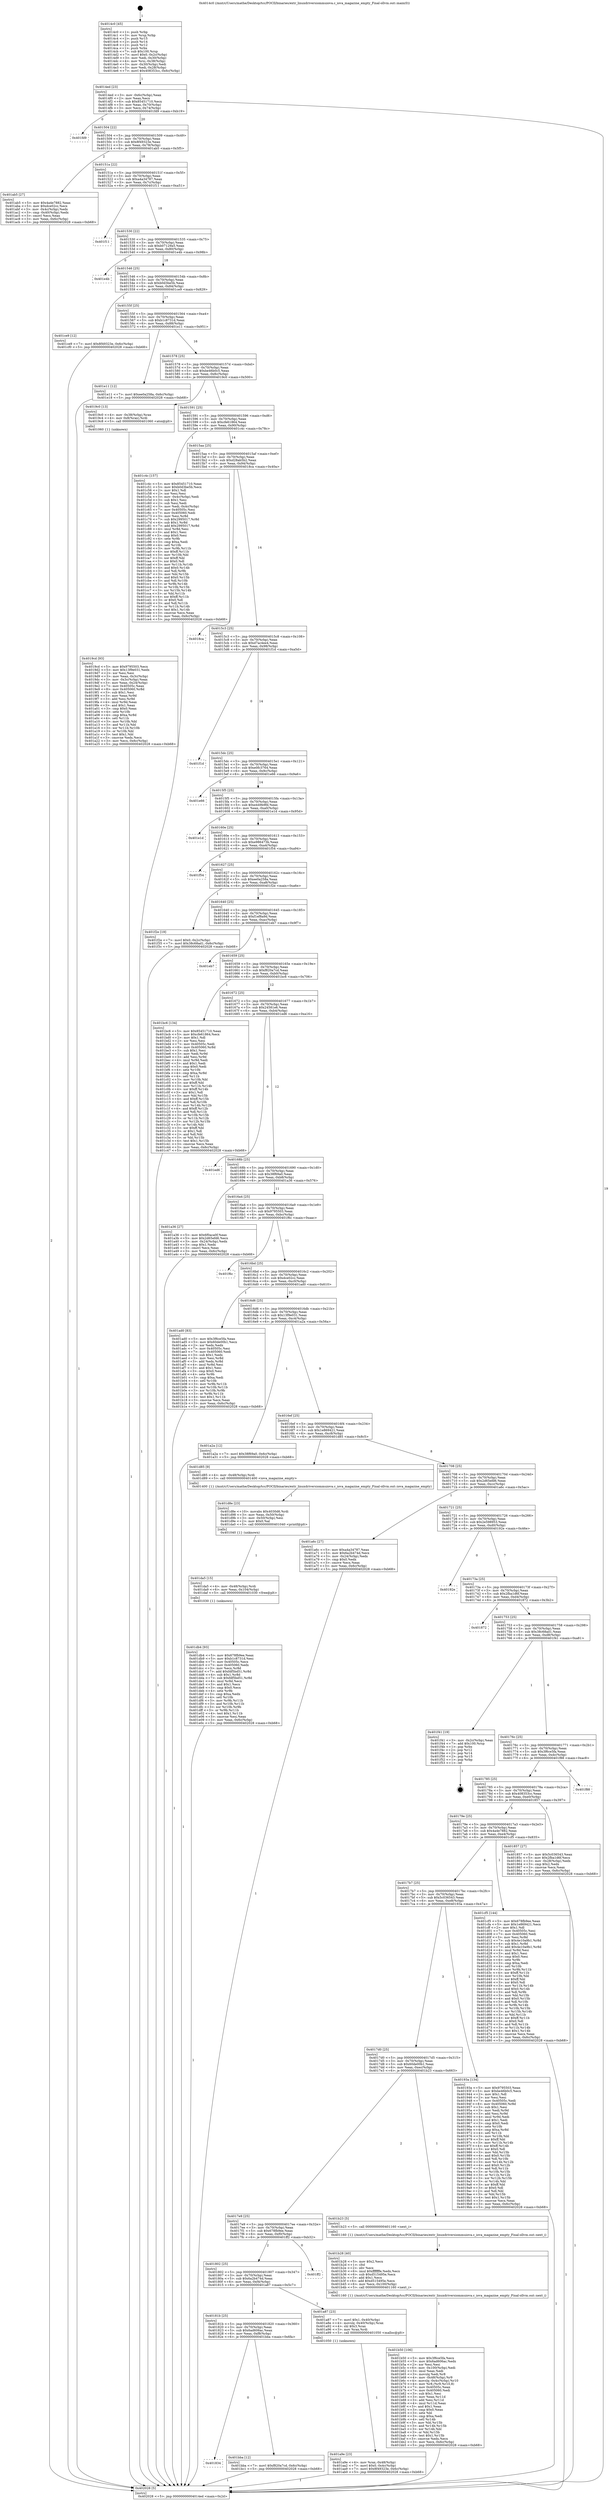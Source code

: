 digraph "0x4014c0" {
  label = "0x4014c0 (/mnt/c/Users/mathe/Desktop/tcc/POCII/binaries/extr_linuxdriversiommuiova.c_iova_magazine_empty_Final-ollvm.out::main(0))"
  labelloc = "t"
  node[shape=record]

  Entry [label="",width=0.3,height=0.3,shape=circle,fillcolor=black,style=filled]
  "0x4014ed" [label="{
     0x4014ed [23]\l
     | [instrs]\l
     &nbsp;&nbsp;0x4014ed \<+3\>: mov -0x6c(%rbp),%eax\l
     &nbsp;&nbsp;0x4014f0 \<+2\>: mov %eax,%ecx\l
     &nbsp;&nbsp;0x4014f2 \<+6\>: sub $0x85451710,%ecx\l
     &nbsp;&nbsp;0x4014f8 \<+3\>: mov %eax,-0x70(%rbp)\l
     &nbsp;&nbsp;0x4014fb \<+3\>: mov %ecx,-0x74(%rbp)\l
     &nbsp;&nbsp;0x4014fe \<+6\>: je 0000000000401fd9 \<main+0xb19\>\l
  }"]
  "0x401fd9" [label="{
     0x401fd9\l
  }", style=dashed]
  "0x401504" [label="{
     0x401504 [22]\l
     | [instrs]\l
     &nbsp;&nbsp;0x401504 \<+5\>: jmp 0000000000401509 \<main+0x49\>\l
     &nbsp;&nbsp;0x401509 \<+3\>: mov -0x70(%rbp),%eax\l
     &nbsp;&nbsp;0x40150c \<+5\>: sub $0x8f49323e,%eax\l
     &nbsp;&nbsp;0x401511 \<+3\>: mov %eax,-0x78(%rbp)\l
     &nbsp;&nbsp;0x401514 \<+6\>: je 0000000000401ab5 \<main+0x5f5\>\l
  }"]
  Exit [label="",width=0.3,height=0.3,shape=circle,fillcolor=black,style=filled,peripheries=2]
  "0x401ab5" [label="{
     0x401ab5 [27]\l
     | [instrs]\l
     &nbsp;&nbsp;0x401ab5 \<+5\>: mov $0x4a4e7882,%eax\l
     &nbsp;&nbsp;0x401aba \<+5\>: mov $0xdce02cc,%ecx\l
     &nbsp;&nbsp;0x401abf \<+3\>: mov -0x4c(%rbp),%edx\l
     &nbsp;&nbsp;0x401ac2 \<+3\>: cmp -0x40(%rbp),%edx\l
     &nbsp;&nbsp;0x401ac5 \<+3\>: cmovl %ecx,%eax\l
     &nbsp;&nbsp;0x401ac8 \<+3\>: mov %eax,-0x6c(%rbp)\l
     &nbsp;&nbsp;0x401acb \<+5\>: jmp 0000000000402028 \<main+0xb68\>\l
  }"]
  "0x40151a" [label="{
     0x40151a [22]\l
     | [instrs]\l
     &nbsp;&nbsp;0x40151a \<+5\>: jmp 000000000040151f \<main+0x5f\>\l
     &nbsp;&nbsp;0x40151f \<+3\>: mov -0x70(%rbp),%eax\l
     &nbsp;&nbsp;0x401522 \<+5\>: sub $0xa4a34787,%eax\l
     &nbsp;&nbsp;0x401527 \<+3\>: mov %eax,-0x7c(%rbp)\l
     &nbsp;&nbsp;0x40152a \<+6\>: je 0000000000401f11 \<main+0xa51\>\l
  }"]
  "0x401db4" [label="{
     0x401db4 [93]\l
     | [instrs]\l
     &nbsp;&nbsp;0x401db4 \<+5\>: mov $0x678fb9ee,%eax\l
     &nbsp;&nbsp;0x401db9 \<+5\>: mov $0xb1c8731d,%esi\l
     &nbsp;&nbsp;0x401dbe \<+7\>: mov 0x40505c,%ecx\l
     &nbsp;&nbsp;0x401dc5 \<+7\>: mov 0x405060,%edx\l
     &nbsp;&nbsp;0x401dcc \<+3\>: mov %ecx,%r8d\l
     &nbsp;&nbsp;0x401dcf \<+7\>: add $0xfdf5bd51,%r8d\l
     &nbsp;&nbsp;0x401dd6 \<+4\>: sub $0x1,%r8d\l
     &nbsp;&nbsp;0x401dda \<+7\>: sub $0xfdf5bd51,%r8d\l
     &nbsp;&nbsp;0x401de1 \<+4\>: imul %r8d,%ecx\l
     &nbsp;&nbsp;0x401de5 \<+3\>: and $0x1,%ecx\l
     &nbsp;&nbsp;0x401de8 \<+3\>: cmp $0x0,%ecx\l
     &nbsp;&nbsp;0x401deb \<+4\>: sete %r9b\l
     &nbsp;&nbsp;0x401def \<+3\>: cmp $0xa,%edx\l
     &nbsp;&nbsp;0x401df2 \<+4\>: setl %r10b\l
     &nbsp;&nbsp;0x401df6 \<+3\>: mov %r9b,%r11b\l
     &nbsp;&nbsp;0x401df9 \<+3\>: and %r10b,%r11b\l
     &nbsp;&nbsp;0x401dfc \<+3\>: xor %r10b,%r9b\l
     &nbsp;&nbsp;0x401dff \<+3\>: or %r9b,%r11b\l
     &nbsp;&nbsp;0x401e02 \<+4\>: test $0x1,%r11b\l
     &nbsp;&nbsp;0x401e06 \<+3\>: cmovne %esi,%eax\l
     &nbsp;&nbsp;0x401e09 \<+3\>: mov %eax,-0x6c(%rbp)\l
     &nbsp;&nbsp;0x401e0c \<+5\>: jmp 0000000000402028 \<main+0xb68\>\l
  }"]
  "0x401f11" [label="{
     0x401f11\l
  }", style=dashed]
  "0x401530" [label="{
     0x401530 [22]\l
     | [instrs]\l
     &nbsp;&nbsp;0x401530 \<+5\>: jmp 0000000000401535 \<main+0x75\>\l
     &nbsp;&nbsp;0x401535 \<+3\>: mov -0x70(%rbp),%eax\l
     &nbsp;&nbsp;0x401538 \<+5\>: sub $0xb07129a5,%eax\l
     &nbsp;&nbsp;0x40153d \<+3\>: mov %eax,-0x80(%rbp)\l
     &nbsp;&nbsp;0x401540 \<+6\>: je 0000000000401e4b \<main+0x98b\>\l
  }"]
  "0x401da5" [label="{
     0x401da5 [15]\l
     | [instrs]\l
     &nbsp;&nbsp;0x401da5 \<+4\>: mov -0x48(%rbp),%rdi\l
     &nbsp;&nbsp;0x401da9 \<+6\>: mov %eax,-0x104(%rbp)\l
     &nbsp;&nbsp;0x401daf \<+5\>: call 0000000000401030 \<free@plt\>\l
     | [calls]\l
     &nbsp;&nbsp;0x401030 \{1\} (unknown)\l
  }"]
  "0x401e4b" [label="{
     0x401e4b\l
  }", style=dashed]
  "0x401546" [label="{
     0x401546 [25]\l
     | [instrs]\l
     &nbsp;&nbsp;0x401546 \<+5\>: jmp 000000000040154b \<main+0x8b\>\l
     &nbsp;&nbsp;0x40154b \<+3\>: mov -0x70(%rbp),%eax\l
     &nbsp;&nbsp;0x40154e \<+5\>: sub $0xb0d3be5b,%eax\l
     &nbsp;&nbsp;0x401553 \<+6\>: mov %eax,-0x84(%rbp)\l
     &nbsp;&nbsp;0x401559 \<+6\>: je 0000000000401ce9 \<main+0x829\>\l
  }"]
  "0x401d8e" [label="{
     0x401d8e [23]\l
     | [instrs]\l
     &nbsp;&nbsp;0x401d8e \<+10\>: movabs $0x4030d6,%rdi\l
     &nbsp;&nbsp;0x401d98 \<+3\>: mov %eax,-0x50(%rbp)\l
     &nbsp;&nbsp;0x401d9b \<+3\>: mov -0x50(%rbp),%esi\l
     &nbsp;&nbsp;0x401d9e \<+2\>: mov $0x0,%al\l
     &nbsp;&nbsp;0x401da0 \<+5\>: call 0000000000401040 \<printf@plt\>\l
     | [calls]\l
     &nbsp;&nbsp;0x401040 \{1\} (unknown)\l
  }"]
  "0x401ce9" [label="{
     0x401ce9 [12]\l
     | [instrs]\l
     &nbsp;&nbsp;0x401ce9 \<+7\>: movl $0x8f49323e,-0x6c(%rbp)\l
     &nbsp;&nbsp;0x401cf0 \<+5\>: jmp 0000000000402028 \<main+0xb68\>\l
  }"]
  "0x40155f" [label="{
     0x40155f [25]\l
     | [instrs]\l
     &nbsp;&nbsp;0x40155f \<+5\>: jmp 0000000000401564 \<main+0xa4\>\l
     &nbsp;&nbsp;0x401564 \<+3\>: mov -0x70(%rbp),%eax\l
     &nbsp;&nbsp;0x401567 \<+5\>: sub $0xb1c8731d,%eax\l
     &nbsp;&nbsp;0x40156c \<+6\>: mov %eax,-0x88(%rbp)\l
     &nbsp;&nbsp;0x401572 \<+6\>: je 0000000000401e11 \<main+0x951\>\l
  }"]
  "0x401834" [label="{
     0x401834\l
  }", style=dashed]
  "0x401e11" [label="{
     0x401e11 [12]\l
     | [instrs]\l
     &nbsp;&nbsp;0x401e11 \<+7\>: movl $0xee0a258a,-0x6c(%rbp)\l
     &nbsp;&nbsp;0x401e18 \<+5\>: jmp 0000000000402028 \<main+0xb68\>\l
  }"]
  "0x401578" [label="{
     0x401578 [25]\l
     | [instrs]\l
     &nbsp;&nbsp;0x401578 \<+5\>: jmp 000000000040157d \<main+0xbd\>\l
     &nbsp;&nbsp;0x40157d \<+3\>: mov -0x70(%rbp),%eax\l
     &nbsp;&nbsp;0x401580 \<+5\>: sub $0xbe46b0c5,%eax\l
     &nbsp;&nbsp;0x401585 \<+6\>: mov %eax,-0x8c(%rbp)\l
     &nbsp;&nbsp;0x40158b \<+6\>: je 00000000004019c0 \<main+0x500\>\l
  }"]
  "0x401bba" [label="{
     0x401bba [12]\l
     | [instrs]\l
     &nbsp;&nbsp;0x401bba \<+7\>: movl $0xf820a7cd,-0x6c(%rbp)\l
     &nbsp;&nbsp;0x401bc1 \<+5\>: jmp 0000000000402028 \<main+0xb68\>\l
  }"]
  "0x4019c0" [label="{
     0x4019c0 [13]\l
     | [instrs]\l
     &nbsp;&nbsp;0x4019c0 \<+4\>: mov -0x38(%rbp),%rax\l
     &nbsp;&nbsp;0x4019c4 \<+4\>: mov 0x8(%rax),%rdi\l
     &nbsp;&nbsp;0x4019c8 \<+5\>: call 0000000000401060 \<atoi@plt\>\l
     | [calls]\l
     &nbsp;&nbsp;0x401060 \{1\} (unknown)\l
  }"]
  "0x401591" [label="{
     0x401591 [25]\l
     | [instrs]\l
     &nbsp;&nbsp;0x401591 \<+5\>: jmp 0000000000401596 \<main+0xd6\>\l
     &nbsp;&nbsp;0x401596 \<+3\>: mov -0x70(%rbp),%eax\l
     &nbsp;&nbsp;0x401599 \<+5\>: sub $0xcfe61864,%eax\l
     &nbsp;&nbsp;0x40159e \<+6\>: mov %eax,-0x90(%rbp)\l
     &nbsp;&nbsp;0x4015a4 \<+6\>: je 0000000000401c4c \<main+0x78c\>\l
  }"]
  "0x401b50" [label="{
     0x401b50 [106]\l
     | [instrs]\l
     &nbsp;&nbsp;0x401b50 \<+5\>: mov $0x3f6ce5fa,%ecx\l
     &nbsp;&nbsp;0x401b55 \<+5\>: mov $0x6ad606ac,%edx\l
     &nbsp;&nbsp;0x401b5a \<+2\>: xor %esi,%esi\l
     &nbsp;&nbsp;0x401b5c \<+6\>: mov -0x100(%rbp),%edi\l
     &nbsp;&nbsp;0x401b62 \<+3\>: imul %eax,%edi\l
     &nbsp;&nbsp;0x401b65 \<+3\>: movslq %edi,%r8\l
     &nbsp;&nbsp;0x401b68 \<+4\>: mov -0x48(%rbp),%r9\l
     &nbsp;&nbsp;0x401b6c \<+4\>: movslq -0x4c(%rbp),%r10\l
     &nbsp;&nbsp;0x401b70 \<+4\>: mov %r8,(%r9,%r10,8)\l
     &nbsp;&nbsp;0x401b74 \<+7\>: mov 0x40505c,%eax\l
     &nbsp;&nbsp;0x401b7b \<+7\>: mov 0x405060,%edi\l
     &nbsp;&nbsp;0x401b82 \<+3\>: sub $0x1,%esi\l
     &nbsp;&nbsp;0x401b85 \<+3\>: mov %eax,%r11d\l
     &nbsp;&nbsp;0x401b88 \<+3\>: add %esi,%r11d\l
     &nbsp;&nbsp;0x401b8b \<+4\>: imul %r11d,%eax\l
     &nbsp;&nbsp;0x401b8f \<+3\>: and $0x1,%eax\l
     &nbsp;&nbsp;0x401b92 \<+3\>: cmp $0x0,%eax\l
     &nbsp;&nbsp;0x401b95 \<+3\>: sete %bl\l
     &nbsp;&nbsp;0x401b98 \<+3\>: cmp $0xa,%edi\l
     &nbsp;&nbsp;0x401b9b \<+4\>: setl %r14b\l
     &nbsp;&nbsp;0x401b9f \<+3\>: mov %bl,%r15b\l
     &nbsp;&nbsp;0x401ba2 \<+3\>: and %r14b,%r15b\l
     &nbsp;&nbsp;0x401ba5 \<+3\>: xor %r14b,%bl\l
     &nbsp;&nbsp;0x401ba8 \<+3\>: or %bl,%r15b\l
     &nbsp;&nbsp;0x401bab \<+4\>: test $0x1,%r15b\l
     &nbsp;&nbsp;0x401baf \<+3\>: cmovne %edx,%ecx\l
     &nbsp;&nbsp;0x401bb2 \<+3\>: mov %ecx,-0x6c(%rbp)\l
     &nbsp;&nbsp;0x401bb5 \<+5\>: jmp 0000000000402028 \<main+0xb68\>\l
  }"]
  "0x401c4c" [label="{
     0x401c4c [157]\l
     | [instrs]\l
     &nbsp;&nbsp;0x401c4c \<+5\>: mov $0x85451710,%eax\l
     &nbsp;&nbsp;0x401c51 \<+5\>: mov $0xb0d3be5b,%ecx\l
     &nbsp;&nbsp;0x401c56 \<+2\>: mov $0x1,%dl\l
     &nbsp;&nbsp;0x401c58 \<+2\>: xor %esi,%esi\l
     &nbsp;&nbsp;0x401c5a \<+3\>: mov -0x4c(%rbp),%edi\l
     &nbsp;&nbsp;0x401c5d \<+3\>: sub $0x1,%esi\l
     &nbsp;&nbsp;0x401c60 \<+2\>: sub %esi,%edi\l
     &nbsp;&nbsp;0x401c62 \<+3\>: mov %edi,-0x4c(%rbp)\l
     &nbsp;&nbsp;0x401c65 \<+7\>: mov 0x40505c,%esi\l
     &nbsp;&nbsp;0x401c6c \<+7\>: mov 0x405060,%edi\l
     &nbsp;&nbsp;0x401c73 \<+3\>: mov %esi,%r8d\l
     &nbsp;&nbsp;0x401c76 \<+7\>: sub $0x2995017,%r8d\l
     &nbsp;&nbsp;0x401c7d \<+4\>: sub $0x1,%r8d\l
     &nbsp;&nbsp;0x401c81 \<+7\>: add $0x2995017,%r8d\l
     &nbsp;&nbsp;0x401c88 \<+4\>: imul %r8d,%esi\l
     &nbsp;&nbsp;0x401c8c \<+3\>: and $0x1,%esi\l
     &nbsp;&nbsp;0x401c8f \<+3\>: cmp $0x0,%esi\l
     &nbsp;&nbsp;0x401c92 \<+4\>: sete %r9b\l
     &nbsp;&nbsp;0x401c96 \<+3\>: cmp $0xa,%edi\l
     &nbsp;&nbsp;0x401c99 \<+4\>: setl %r10b\l
     &nbsp;&nbsp;0x401c9d \<+3\>: mov %r9b,%r11b\l
     &nbsp;&nbsp;0x401ca0 \<+4\>: xor $0xff,%r11b\l
     &nbsp;&nbsp;0x401ca4 \<+3\>: mov %r10b,%bl\l
     &nbsp;&nbsp;0x401ca7 \<+3\>: xor $0xff,%bl\l
     &nbsp;&nbsp;0x401caa \<+3\>: xor $0x0,%dl\l
     &nbsp;&nbsp;0x401cad \<+3\>: mov %r11b,%r14b\l
     &nbsp;&nbsp;0x401cb0 \<+4\>: and $0x0,%r14b\l
     &nbsp;&nbsp;0x401cb4 \<+3\>: and %dl,%r9b\l
     &nbsp;&nbsp;0x401cb7 \<+3\>: mov %bl,%r15b\l
     &nbsp;&nbsp;0x401cba \<+4\>: and $0x0,%r15b\l
     &nbsp;&nbsp;0x401cbe \<+3\>: and %dl,%r10b\l
     &nbsp;&nbsp;0x401cc1 \<+3\>: or %r9b,%r14b\l
     &nbsp;&nbsp;0x401cc4 \<+3\>: or %r10b,%r15b\l
     &nbsp;&nbsp;0x401cc7 \<+3\>: xor %r15b,%r14b\l
     &nbsp;&nbsp;0x401cca \<+3\>: or %bl,%r11b\l
     &nbsp;&nbsp;0x401ccd \<+4\>: xor $0xff,%r11b\l
     &nbsp;&nbsp;0x401cd1 \<+3\>: or $0x0,%dl\l
     &nbsp;&nbsp;0x401cd4 \<+3\>: and %dl,%r11b\l
     &nbsp;&nbsp;0x401cd7 \<+3\>: or %r11b,%r14b\l
     &nbsp;&nbsp;0x401cda \<+4\>: test $0x1,%r14b\l
     &nbsp;&nbsp;0x401cde \<+3\>: cmovne %ecx,%eax\l
     &nbsp;&nbsp;0x401ce1 \<+3\>: mov %eax,-0x6c(%rbp)\l
     &nbsp;&nbsp;0x401ce4 \<+5\>: jmp 0000000000402028 \<main+0xb68\>\l
  }"]
  "0x4015aa" [label="{
     0x4015aa [25]\l
     | [instrs]\l
     &nbsp;&nbsp;0x4015aa \<+5\>: jmp 00000000004015af \<main+0xef\>\l
     &nbsp;&nbsp;0x4015af \<+3\>: mov -0x70(%rbp),%eax\l
     &nbsp;&nbsp;0x4015b2 \<+5\>: sub $0xd28ab5b2,%eax\l
     &nbsp;&nbsp;0x4015b7 \<+6\>: mov %eax,-0x94(%rbp)\l
     &nbsp;&nbsp;0x4015bd \<+6\>: je 00000000004018ca \<main+0x40a\>\l
  }"]
  "0x401b28" [label="{
     0x401b28 [40]\l
     | [instrs]\l
     &nbsp;&nbsp;0x401b28 \<+5\>: mov $0x2,%ecx\l
     &nbsp;&nbsp;0x401b2d \<+1\>: cltd\l
     &nbsp;&nbsp;0x401b2e \<+2\>: idiv %ecx\l
     &nbsp;&nbsp;0x401b30 \<+6\>: imul $0xfffffffe,%edx,%ecx\l
     &nbsp;&nbsp;0x401b36 \<+6\>: sub $0xd515495e,%ecx\l
     &nbsp;&nbsp;0x401b3c \<+3\>: add $0x1,%ecx\l
     &nbsp;&nbsp;0x401b3f \<+6\>: add $0xd515495e,%ecx\l
     &nbsp;&nbsp;0x401b45 \<+6\>: mov %ecx,-0x100(%rbp)\l
     &nbsp;&nbsp;0x401b4b \<+5\>: call 0000000000401160 \<next_i\>\l
     | [calls]\l
     &nbsp;&nbsp;0x401160 \{1\} (/mnt/c/Users/mathe/Desktop/tcc/POCII/binaries/extr_linuxdriversiommuiova.c_iova_magazine_empty_Final-ollvm.out::next_i)\l
  }"]
  "0x4018ca" [label="{
     0x4018ca\l
  }", style=dashed]
  "0x4015c3" [label="{
     0x4015c3 [25]\l
     | [instrs]\l
     &nbsp;&nbsp;0x4015c3 \<+5\>: jmp 00000000004015c8 \<main+0x108\>\l
     &nbsp;&nbsp;0x4015c8 \<+3\>: mov -0x70(%rbp),%eax\l
     &nbsp;&nbsp;0x4015cb \<+5\>: sub $0xd7ac4ee4,%eax\l
     &nbsp;&nbsp;0x4015d0 \<+6\>: mov %eax,-0x98(%rbp)\l
     &nbsp;&nbsp;0x4015d6 \<+6\>: je 0000000000401f1d \<main+0xa5d\>\l
  }"]
  "0x401a9e" [label="{
     0x401a9e [23]\l
     | [instrs]\l
     &nbsp;&nbsp;0x401a9e \<+4\>: mov %rax,-0x48(%rbp)\l
     &nbsp;&nbsp;0x401aa2 \<+7\>: movl $0x0,-0x4c(%rbp)\l
     &nbsp;&nbsp;0x401aa9 \<+7\>: movl $0x8f49323e,-0x6c(%rbp)\l
     &nbsp;&nbsp;0x401ab0 \<+5\>: jmp 0000000000402028 \<main+0xb68\>\l
  }"]
  "0x401f1d" [label="{
     0x401f1d\l
  }", style=dashed]
  "0x4015dc" [label="{
     0x4015dc [25]\l
     | [instrs]\l
     &nbsp;&nbsp;0x4015dc \<+5\>: jmp 00000000004015e1 \<main+0x121\>\l
     &nbsp;&nbsp;0x4015e1 \<+3\>: mov -0x70(%rbp),%eax\l
     &nbsp;&nbsp;0x4015e4 \<+5\>: sub $0xe0fc3764,%eax\l
     &nbsp;&nbsp;0x4015e9 \<+6\>: mov %eax,-0x9c(%rbp)\l
     &nbsp;&nbsp;0x4015ef \<+6\>: je 0000000000401e66 \<main+0x9a6\>\l
  }"]
  "0x40181b" [label="{
     0x40181b [25]\l
     | [instrs]\l
     &nbsp;&nbsp;0x40181b \<+5\>: jmp 0000000000401820 \<main+0x360\>\l
     &nbsp;&nbsp;0x401820 \<+3\>: mov -0x70(%rbp),%eax\l
     &nbsp;&nbsp;0x401823 \<+5\>: sub $0x6ad606ac,%eax\l
     &nbsp;&nbsp;0x401828 \<+6\>: mov %eax,-0xf8(%rbp)\l
     &nbsp;&nbsp;0x40182e \<+6\>: je 0000000000401bba \<main+0x6fa\>\l
  }"]
  "0x401e66" [label="{
     0x401e66\l
  }", style=dashed]
  "0x4015f5" [label="{
     0x4015f5 [25]\l
     | [instrs]\l
     &nbsp;&nbsp;0x4015f5 \<+5\>: jmp 00000000004015fa \<main+0x13a\>\l
     &nbsp;&nbsp;0x4015fa \<+3\>: mov -0x70(%rbp),%eax\l
     &nbsp;&nbsp;0x4015fd \<+5\>: sub $0xe449b9fd,%eax\l
     &nbsp;&nbsp;0x401602 \<+6\>: mov %eax,-0xa0(%rbp)\l
     &nbsp;&nbsp;0x401608 \<+6\>: je 0000000000401e1d \<main+0x95d\>\l
  }"]
  "0x401a87" [label="{
     0x401a87 [23]\l
     | [instrs]\l
     &nbsp;&nbsp;0x401a87 \<+7\>: movl $0x1,-0x40(%rbp)\l
     &nbsp;&nbsp;0x401a8e \<+4\>: movslq -0x40(%rbp),%rax\l
     &nbsp;&nbsp;0x401a92 \<+4\>: shl $0x3,%rax\l
     &nbsp;&nbsp;0x401a96 \<+3\>: mov %rax,%rdi\l
     &nbsp;&nbsp;0x401a99 \<+5\>: call 0000000000401050 \<malloc@plt\>\l
     | [calls]\l
     &nbsp;&nbsp;0x401050 \{1\} (unknown)\l
  }"]
  "0x401e1d" [label="{
     0x401e1d\l
  }", style=dashed]
  "0x40160e" [label="{
     0x40160e [25]\l
     | [instrs]\l
     &nbsp;&nbsp;0x40160e \<+5\>: jmp 0000000000401613 \<main+0x153\>\l
     &nbsp;&nbsp;0x401613 \<+3\>: mov -0x70(%rbp),%eax\l
     &nbsp;&nbsp;0x401616 \<+5\>: sub $0xe986473b,%eax\l
     &nbsp;&nbsp;0x40161b \<+6\>: mov %eax,-0xa4(%rbp)\l
     &nbsp;&nbsp;0x401621 \<+6\>: je 0000000000401f54 \<main+0xa94\>\l
  }"]
  "0x401802" [label="{
     0x401802 [25]\l
     | [instrs]\l
     &nbsp;&nbsp;0x401802 \<+5\>: jmp 0000000000401807 \<main+0x347\>\l
     &nbsp;&nbsp;0x401807 \<+3\>: mov -0x70(%rbp),%eax\l
     &nbsp;&nbsp;0x40180a \<+5\>: sub $0x6a2b474d,%eax\l
     &nbsp;&nbsp;0x40180f \<+6\>: mov %eax,-0xf4(%rbp)\l
     &nbsp;&nbsp;0x401815 \<+6\>: je 0000000000401a87 \<main+0x5c7\>\l
  }"]
  "0x401f54" [label="{
     0x401f54\l
  }", style=dashed]
  "0x401627" [label="{
     0x401627 [25]\l
     | [instrs]\l
     &nbsp;&nbsp;0x401627 \<+5\>: jmp 000000000040162c \<main+0x16c\>\l
     &nbsp;&nbsp;0x40162c \<+3\>: mov -0x70(%rbp),%eax\l
     &nbsp;&nbsp;0x40162f \<+5\>: sub $0xee0a258a,%eax\l
     &nbsp;&nbsp;0x401634 \<+6\>: mov %eax,-0xa8(%rbp)\l
     &nbsp;&nbsp;0x40163a \<+6\>: je 0000000000401f2e \<main+0xa6e\>\l
  }"]
  "0x401ff2" [label="{
     0x401ff2\l
  }", style=dashed]
  "0x401f2e" [label="{
     0x401f2e [19]\l
     | [instrs]\l
     &nbsp;&nbsp;0x401f2e \<+7\>: movl $0x0,-0x2c(%rbp)\l
     &nbsp;&nbsp;0x401f35 \<+7\>: movl $0x38c68ad1,-0x6c(%rbp)\l
     &nbsp;&nbsp;0x401f3c \<+5\>: jmp 0000000000402028 \<main+0xb68\>\l
  }"]
  "0x401640" [label="{
     0x401640 [25]\l
     | [instrs]\l
     &nbsp;&nbsp;0x401640 \<+5\>: jmp 0000000000401645 \<main+0x185\>\l
     &nbsp;&nbsp;0x401645 \<+3\>: mov -0x70(%rbp),%eax\l
     &nbsp;&nbsp;0x401648 \<+5\>: sub $0xf1ef8a9d,%eax\l
     &nbsp;&nbsp;0x40164d \<+6\>: mov %eax,-0xac(%rbp)\l
     &nbsp;&nbsp;0x401653 \<+6\>: je 0000000000401eb7 \<main+0x9f7\>\l
  }"]
  "0x4017e9" [label="{
     0x4017e9 [25]\l
     | [instrs]\l
     &nbsp;&nbsp;0x4017e9 \<+5\>: jmp 00000000004017ee \<main+0x32e\>\l
     &nbsp;&nbsp;0x4017ee \<+3\>: mov -0x70(%rbp),%eax\l
     &nbsp;&nbsp;0x4017f1 \<+5\>: sub $0x678fb9ee,%eax\l
     &nbsp;&nbsp;0x4017f6 \<+6\>: mov %eax,-0xf0(%rbp)\l
     &nbsp;&nbsp;0x4017fc \<+6\>: je 0000000000401ff2 \<main+0xb32\>\l
  }"]
  "0x401eb7" [label="{
     0x401eb7\l
  }", style=dashed]
  "0x401659" [label="{
     0x401659 [25]\l
     | [instrs]\l
     &nbsp;&nbsp;0x401659 \<+5\>: jmp 000000000040165e \<main+0x19e\>\l
     &nbsp;&nbsp;0x40165e \<+3\>: mov -0x70(%rbp),%eax\l
     &nbsp;&nbsp;0x401661 \<+5\>: sub $0xf820a7cd,%eax\l
     &nbsp;&nbsp;0x401666 \<+6\>: mov %eax,-0xb0(%rbp)\l
     &nbsp;&nbsp;0x40166c \<+6\>: je 0000000000401bc6 \<main+0x706\>\l
  }"]
  "0x401b23" [label="{
     0x401b23 [5]\l
     | [instrs]\l
     &nbsp;&nbsp;0x401b23 \<+5\>: call 0000000000401160 \<next_i\>\l
     | [calls]\l
     &nbsp;&nbsp;0x401160 \{1\} (/mnt/c/Users/mathe/Desktop/tcc/POCII/binaries/extr_linuxdriversiommuiova.c_iova_magazine_empty_Final-ollvm.out::next_i)\l
  }"]
  "0x401bc6" [label="{
     0x401bc6 [134]\l
     | [instrs]\l
     &nbsp;&nbsp;0x401bc6 \<+5\>: mov $0x85451710,%eax\l
     &nbsp;&nbsp;0x401bcb \<+5\>: mov $0xcfe61864,%ecx\l
     &nbsp;&nbsp;0x401bd0 \<+2\>: mov $0x1,%dl\l
     &nbsp;&nbsp;0x401bd2 \<+2\>: xor %esi,%esi\l
     &nbsp;&nbsp;0x401bd4 \<+7\>: mov 0x40505c,%edi\l
     &nbsp;&nbsp;0x401bdb \<+8\>: mov 0x405060,%r8d\l
     &nbsp;&nbsp;0x401be3 \<+3\>: sub $0x1,%esi\l
     &nbsp;&nbsp;0x401be6 \<+3\>: mov %edi,%r9d\l
     &nbsp;&nbsp;0x401be9 \<+3\>: add %esi,%r9d\l
     &nbsp;&nbsp;0x401bec \<+4\>: imul %r9d,%edi\l
     &nbsp;&nbsp;0x401bf0 \<+3\>: and $0x1,%edi\l
     &nbsp;&nbsp;0x401bf3 \<+3\>: cmp $0x0,%edi\l
     &nbsp;&nbsp;0x401bf6 \<+4\>: sete %r10b\l
     &nbsp;&nbsp;0x401bfa \<+4\>: cmp $0xa,%r8d\l
     &nbsp;&nbsp;0x401bfe \<+4\>: setl %r11b\l
     &nbsp;&nbsp;0x401c02 \<+3\>: mov %r10b,%bl\l
     &nbsp;&nbsp;0x401c05 \<+3\>: xor $0xff,%bl\l
     &nbsp;&nbsp;0x401c08 \<+3\>: mov %r11b,%r14b\l
     &nbsp;&nbsp;0x401c0b \<+4\>: xor $0xff,%r14b\l
     &nbsp;&nbsp;0x401c0f \<+3\>: xor $0x1,%dl\l
     &nbsp;&nbsp;0x401c12 \<+3\>: mov %bl,%r15b\l
     &nbsp;&nbsp;0x401c15 \<+4\>: and $0xff,%r15b\l
     &nbsp;&nbsp;0x401c19 \<+3\>: and %dl,%r10b\l
     &nbsp;&nbsp;0x401c1c \<+3\>: mov %r14b,%r12b\l
     &nbsp;&nbsp;0x401c1f \<+4\>: and $0xff,%r12b\l
     &nbsp;&nbsp;0x401c23 \<+3\>: and %dl,%r11b\l
     &nbsp;&nbsp;0x401c26 \<+3\>: or %r10b,%r15b\l
     &nbsp;&nbsp;0x401c29 \<+3\>: or %r11b,%r12b\l
     &nbsp;&nbsp;0x401c2c \<+3\>: xor %r12b,%r15b\l
     &nbsp;&nbsp;0x401c2f \<+3\>: or %r14b,%bl\l
     &nbsp;&nbsp;0x401c32 \<+3\>: xor $0xff,%bl\l
     &nbsp;&nbsp;0x401c35 \<+3\>: or $0x1,%dl\l
     &nbsp;&nbsp;0x401c38 \<+2\>: and %dl,%bl\l
     &nbsp;&nbsp;0x401c3a \<+3\>: or %bl,%r15b\l
     &nbsp;&nbsp;0x401c3d \<+4\>: test $0x1,%r15b\l
     &nbsp;&nbsp;0x401c41 \<+3\>: cmovne %ecx,%eax\l
     &nbsp;&nbsp;0x401c44 \<+3\>: mov %eax,-0x6c(%rbp)\l
     &nbsp;&nbsp;0x401c47 \<+5\>: jmp 0000000000402028 \<main+0xb68\>\l
  }"]
  "0x401672" [label="{
     0x401672 [25]\l
     | [instrs]\l
     &nbsp;&nbsp;0x401672 \<+5\>: jmp 0000000000401677 \<main+0x1b7\>\l
     &nbsp;&nbsp;0x401677 \<+3\>: mov -0x70(%rbp),%eax\l
     &nbsp;&nbsp;0x40167a \<+5\>: sub $0x24581e6,%eax\l
     &nbsp;&nbsp;0x40167f \<+6\>: mov %eax,-0xb4(%rbp)\l
     &nbsp;&nbsp;0x401685 \<+6\>: je 0000000000401ed6 \<main+0xa16\>\l
  }"]
  "0x4019cd" [label="{
     0x4019cd [93]\l
     | [instrs]\l
     &nbsp;&nbsp;0x4019cd \<+5\>: mov $0x9795503,%ecx\l
     &nbsp;&nbsp;0x4019d2 \<+5\>: mov $0x13f9e031,%edx\l
     &nbsp;&nbsp;0x4019d7 \<+2\>: xor %esi,%esi\l
     &nbsp;&nbsp;0x4019d9 \<+3\>: mov %eax,-0x3c(%rbp)\l
     &nbsp;&nbsp;0x4019dc \<+3\>: mov -0x3c(%rbp),%eax\l
     &nbsp;&nbsp;0x4019df \<+3\>: mov %eax,-0x24(%rbp)\l
     &nbsp;&nbsp;0x4019e2 \<+7\>: mov 0x40505c,%eax\l
     &nbsp;&nbsp;0x4019e9 \<+8\>: mov 0x405060,%r8d\l
     &nbsp;&nbsp;0x4019f1 \<+3\>: sub $0x1,%esi\l
     &nbsp;&nbsp;0x4019f4 \<+3\>: mov %eax,%r9d\l
     &nbsp;&nbsp;0x4019f7 \<+3\>: add %esi,%r9d\l
     &nbsp;&nbsp;0x4019fa \<+4\>: imul %r9d,%eax\l
     &nbsp;&nbsp;0x4019fe \<+3\>: and $0x1,%eax\l
     &nbsp;&nbsp;0x401a01 \<+3\>: cmp $0x0,%eax\l
     &nbsp;&nbsp;0x401a04 \<+4\>: sete %r10b\l
     &nbsp;&nbsp;0x401a08 \<+4\>: cmp $0xa,%r8d\l
     &nbsp;&nbsp;0x401a0c \<+4\>: setl %r11b\l
     &nbsp;&nbsp;0x401a10 \<+3\>: mov %r10b,%bl\l
     &nbsp;&nbsp;0x401a13 \<+3\>: and %r11b,%bl\l
     &nbsp;&nbsp;0x401a16 \<+3\>: xor %r11b,%r10b\l
     &nbsp;&nbsp;0x401a19 \<+3\>: or %r10b,%bl\l
     &nbsp;&nbsp;0x401a1c \<+3\>: test $0x1,%bl\l
     &nbsp;&nbsp;0x401a1f \<+3\>: cmovne %edx,%ecx\l
     &nbsp;&nbsp;0x401a22 \<+3\>: mov %ecx,-0x6c(%rbp)\l
     &nbsp;&nbsp;0x401a25 \<+5\>: jmp 0000000000402028 \<main+0xb68\>\l
  }"]
  "0x401ed6" [label="{
     0x401ed6\l
  }", style=dashed]
  "0x40168b" [label="{
     0x40168b [25]\l
     | [instrs]\l
     &nbsp;&nbsp;0x40168b \<+5\>: jmp 0000000000401690 \<main+0x1d0\>\l
     &nbsp;&nbsp;0x401690 \<+3\>: mov -0x70(%rbp),%eax\l
     &nbsp;&nbsp;0x401693 \<+5\>: sub $0x38f69a0,%eax\l
     &nbsp;&nbsp;0x401698 \<+6\>: mov %eax,-0xb8(%rbp)\l
     &nbsp;&nbsp;0x40169e \<+6\>: je 0000000000401a36 \<main+0x576\>\l
  }"]
  "0x4017d0" [label="{
     0x4017d0 [25]\l
     | [instrs]\l
     &nbsp;&nbsp;0x4017d0 \<+5\>: jmp 00000000004017d5 \<main+0x315\>\l
     &nbsp;&nbsp;0x4017d5 \<+3\>: mov -0x70(%rbp),%eax\l
     &nbsp;&nbsp;0x4017d8 \<+5\>: sub $0x60de00b1,%eax\l
     &nbsp;&nbsp;0x4017dd \<+6\>: mov %eax,-0xec(%rbp)\l
     &nbsp;&nbsp;0x4017e3 \<+6\>: je 0000000000401b23 \<main+0x663\>\l
  }"]
  "0x401a36" [label="{
     0x401a36 [27]\l
     | [instrs]\l
     &nbsp;&nbsp;0x401a36 \<+5\>: mov $0x6f0aca0f,%eax\l
     &nbsp;&nbsp;0x401a3b \<+5\>: mov $0x2d65efd6,%ecx\l
     &nbsp;&nbsp;0x401a40 \<+3\>: mov -0x24(%rbp),%edx\l
     &nbsp;&nbsp;0x401a43 \<+3\>: cmp $0x1,%edx\l
     &nbsp;&nbsp;0x401a46 \<+3\>: cmovl %ecx,%eax\l
     &nbsp;&nbsp;0x401a49 \<+3\>: mov %eax,-0x6c(%rbp)\l
     &nbsp;&nbsp;0x401a4c \<+5\>: jmp 0000000000402028 \<main+0xb68\>\l
  }"]
  "0x4016a4" [label="{
     0x4016a4 [25]\l
     | [instrs]\l
     &nbsp;&nbsp;0x4016a4 \<+5\>: jmp 00000000004016a9 \<main+0x1e9\>\l
     &nbsp;&nbsp;0x4016a9 \<+3\>: mov -0x70(%rbp),%eax\l
     &nbsp;&nbsp;0x4016ac \<+5\>: sub $0x9795503,%eax\l
     &nbsp;&nbsp;0x4016b1 \<+6\>: mov %eax,-0xbc(%rbp)\l
     &nbsp;&nbsp;0x4016b7 \<+6\>: je 0000000000401f6c \<main+0xaac\>\l
  }"]
  "0x40193a" [label="{
     0x40193a [134]\l
     | [instrs]\l
     &nbsp;&nbsp;0x40193a \<+5\>: mov $0x9795503,%eax\l
     &nbsp;&nbsp;0x40193f \<+5\>: mov $0xbe46b0c5,%ecx\l
     &nbsp;&nbsp;0x401944 \<+2\>: mov $0x1,%dl\l
     &nbsp;&nbsp;0x401946 \<+2\>: xor %esi,%esi\l
     &nbsp;&nbsp;0x401948 \<+7\>: mov 0x40505c,%edi\l
     &nbsp;&nbsp;0x40194f \<+8\>: mov 0x405060,%r8d\l
     &nbsp;&nbsp;0x401957 \<+3\>: sub $0x1,%esi\l
     &nbsp;&nbsp;0x40195a \<+3\>: mov %edi,%r9d\l
     &nbsp;&nbsp;0x40195d \<+3\>: add %esi,%r9d\l
     &nbsp;&nbsp;0x401960 \<+4\>: imul %r9d,%edi\l
     &nbsp;&nbsp;0x401964 \<+3\>: and $0x1,%edi\l
     &nbsp;&nbsp;0x401967 \<+3\>: cmp $0x0,%edi\l
     &nbsp;&nbsp;0x40196a \<+4\>: sete %r10b\l
     &nbsp;&nbsp;0x40196e \<+4\>: cmp $0xa,%r8d\l
     &nbsp;&nbsp;0x401972 \<+4\>: setl %r11b\l
     &nbsp;&nbsp;0x401976 \<+3\>: mov %r10b,%bl\l
     &nbsp;&nbsp;0x401979 \<+3\>: xor $0xff,%bl\l
     &nbsp;&nbsp;0x40197c \<+3\>: mov %r11b,%r14b\l
     &nbsp;&nbsp;0x40197f \<+4\>: xor $0xff,%r14b\l
     &nbsp;&nbsp;0x401983 \<+3\>: xor $0x0,%dl\l
     &nbsp;&nbsp;0x401986 \<+3\>: mov %bl,%r15b\l
     &nbsp;&nbsp;0x401989 \<+4\>: and $0x0,%r15b\l
     &nbsp;&nbsp;0x40198d \<+3\>: and %dl,%r10b\l
     &nbsp;&nbsp;0x401990 \<+3\>: mov %r14b,%r12b\l
     &nbsp;&nbsp;0x401993 \<+4\>: and $0x0,%r12b\l
     &nbsp;&nbsp;0x401997 \<+3\>: and %dl,%r11b\l
     &nbsp;&nbsp;0x40199a \<+3\>: or %r10b,%r15b\l
     &nbsp;&nbsp;0x40199d \<+3\>: or %r11b,%r12b\l
     &nbsp;&nbsp;0x4019a0 \<+3\>: xor %r12b,%r15b\l
     &nbsp;&nbsp;0x4019a3 \<+3\>: or %r14b,%bl\l
     &nbsp;&nbsp;0x4019a6 \<+3\>: xor $0xff,%bl\l
     &nbsp;&nbsp;0x4019a9 \<+3\>: or $0x0,%dl\l
     &nbsp;&nbsp;0x4019ac \<+2\>: and %dl,%bl\l
     &nbsp;&nbsp;0x4019ae \<+3\>: or %bl,%r15b\l
     &nbsp;&nbsp;0x4019b1 \<+4\>: test $0x1,%r15b\l
     &nbsp;&nbsp;0x4019b5 \<+3\>: cmovne %ecx,%eax\l
     &nbsp;&nbsp;0x4019b8 \<+3\>: mov %eax,-0x6c(%rbp)\l
     &nbsp;&nbsp;0x4019bb \<+5\>: jmp 0000000000402028 \<main+0xb68\>\l
  }"]
  "0x401f6c" [label="{
     0x401f6c\l
  }", style=dashed]
  "0x4016bd" [label="{
     0x4016bd [25]\l
     | [instrs]\l
     &nbsp;&nbsp;0x4016bd \<+5\>: jmp 00000000004016c2 \<main+0x202\>\l
     &nbsp;&nbsp;0x4016c2 \<+3\>: mov -0x70(%rbp),%eax\l
     &nbsp;&nbsp;0x4016c5 \<+5\>: sub $0xdce02cc,%eax\l
     &nbsp;&nbsp;0x4016ca \<+6\>: mov %eax,-0xc0(%rbp)\l
     &nbsp;&nbsp;0x4016d0 \<+6\>: je 0000000000401ad0 \<main+0x610\>\l
  }"]
  "0x4017b7" [label="{
     0x4017b7 [25]\l
     | [instrs]\l
     &nbsp;&nbsp;0x4017b7 \<+5\>: jmp 00000000004017bc \<main+0x2fc\>\l
     &nbsp;&nbsp;0x4017bc \<+3\>: mov -0x70(%rbp),%eax\l
     &nbsp;&nbsp;0x4017bf \<+5\>: sub $0x5c036543,%eax\l
     &nbsp;&nbsp;0x4017c4 \<+6\>: mov %eax,-0xe8(%rbp)\l
     &nbsp;&nbsp;0x4017ca \<+6\>: je 000000000040193a \<main+0x47a\>\l
  }"]
  "0x401ad0" [label="{
     0x401ad0 [83]\l
     | [instrs]\l
     &nbsp;&nbsp;0x401ad0 \<+5\>: mov $0x3f6ce5fa,%eax\l
     &nbsp;&nbsp;0x401ad5 \<+5\>: mov $0x60de00b1,%ecx\l
     &nbsp;&nbsp;0x401ada \<+2\>: xor %edx,%edx\l
     &nbsp;&nbsp;0x401adc \<+7\>: mov 0x40505c,%esi\l
     &nbsp;&nbsp;0x401ae3 \<+7\>: mov 0x405060,%edi\l
     &nbsp;&nbsp;0x401aea \<+3\>: sub $0x1,%edx\l
     &nbsp;&nbsp;0x401aed \<+3\>: mov %esi,%r8d\l
     &nbsp;&nbsp;0x401af0 \<+3\>: add %edx,%r8d\l
     &nbsp;&nbsp;0x401af3 \<+4\>: imul %r8d,%esi\l
     &nbsp;&nbsp;0x401af7 \<+3\>: and $0x1,%esi\l
     &nbsp;&nbsp;0x401afa \<+3\>: cmp $0x0,%esi\l
     &nbsp;&nbsp;0x401afd \<+4\>: sete %r9b\l
     &nbsp;&nbsp;0x401b01 \<+3\>: cmp $0xa,%edi\l
     &nbsp;&nbsp;0x401b04 \<+4\>: setl %r10b\l
     &nbsp;&nbsp;0x401b08 \<+3\>: mov %r9b,%r11b\l
     &nbsp;&nbsp;0x401b0b \<+3\>: and %r10b,%r11b\l
     &nbsp;&nbsp;0x401b0e \<+3\>: xor %r10b,%r9b\l
     &nbsp;&nbsp;0x401b11 \<+3\>: or %r9b,%r11b\l
     &nbsp;&nbsp;0x401b14 \<+4\>: test $0x1,%r11b\l
     &nbsp;&nbsp;0x401b18 \<+3\>: cmovne %ecx,%eax\l
     &nbsp;&nbsp;0x401b1b \<+3\>: mov %eax,-0x6c(%rbp)\l
     &nbsp;&nbsp;0x401b1e \<+5\>: jmp 0000000000402028 \<main+0xb68\>\l
  }"]
  "0x4016d6" [label="{
     0x4016d6 [25]\l
     | [instrs]\l
     &nbsp;&nbsp;0x4016d6 \<+5\>: jmp 00000000004016db \<main+0x21b\>\l
     &nbsp;&nbsp;0x4016db \<+3\>: mov -0x70(%rbp),%eax\l
     &nbsp;&nbsp;0x4016de \<+5\>: sub $0x13f9e031,%eax\l
     &nbsp;&nbsp;0x4016e3 \<+6\>: mov %eax,-0xc4(%rbp)\l
     &nbsp;&nbsp;0x4016e9 \<+6\>: je 0000000000401a2a \<main+0x56a\>\l
  }"]
  "0x401cf5" [label="{
     0x401cf5 [144]\l
     | [instrs]\l
     &nbsp;&nbsp;0x401cf5 \<+5\>: mov $0x678fb9ee,%eax\l
     &nbsp;&nbsp;0x401cfa \<+5\>: mov $0x1e869421,%ecx\l
     &nbsp;&nbsp;0x401cff \<+2\>: mov $0x1,%dl\l
     &nbsp;&nbsp;0x401d01 \<+7\>: mov 0x40505c,%esi\l
     &nbsp;&nbsp;0x401d08 \<+7\>: mov 0x405060,%edi\l
     &nbsp;&nbsp;0x401d0f \<+3\>: mov %esi,%r8d\l
     &nbsp;&nbsp;0x401d12 \<+7\>: sub $0x4e10a9b1,%r8d\l
     &nbsp;&nbsp;0x401d19 \<+4\>: sub $0x1,%r8d\l
     &nbsp;&nbsp;0x401d1d \<+7\>: add $0x4e10a9b1,%r8d\l
     &nbsp;&nbsp;0x401d24 \<+4\>: imul %r8d,%esi\l
     &nbsp;&nbsp;0x401d28 \<+3\>: and $0x1,%esi\l
     &nbsp;&nbsp;0x401d2b \<+3\>: cmp $0x0,%esi\l
     &nbsp;&nbsp;0x401d2e \<+4\>: sete %r9b\l
     &nbsp;&nbsp;0x401d32 \<+3\>: cmp $0xa,%edi\l
     &nbsp;&nbsp;0x401d35 \<+4\>: setl %r10b\l
     &nbsp;&nbsp;0x401d39 \<+3\>: mov %r9b,%r11b\l
     &nbsp;&nbsp;0x401d3c \<+4\>: xor $0xff,%r11b\l
     &nbsp;&nbsp;0x401d40 \<+3\>: mov %r10b,%bl\l
     &nbsp;&nbsp;0x401d43 \<+3\>: xor $0xff,%bl\l
     &nbsp;&nbsp;0x401d46 \<+3\>: xor $0x0,%dl\l
     &nbsp;&nbsp;0x401d49 \<+3\>: mov %r11b,%r14b\l
     &nbsp;&nbsp;0x401d4c \<+4\>: and $0x0,%r14b\l
     &nbsp;&nbsp;0x401d50 \<+3\>: and %dl,%r9b\l
     &nbsp;&nbsp;0x401d53 \<+3\>: mov %bl,%r15b\l
     &nbsp;&nbsp;0x401d56 \<+4\>: and $0x0,%r15b\l
     &nbsp;&nbsp;0x401d5a \<+3\>: and %dl,%r10b\l
     &nbsp;&nbsp;0x401d5d \<+3\>: or %r9b,%r14b\l
     &nbsp;&nbsp;0x401d60 \<+3\>: or %r10b,%r15b\l
     &nbsp;&nbsp;0x401d63 \<+3\>: xor %r15b,%r14b\l
     &nbsp;&nbsp;0x401d66 \<+3\>: or %bl,%r11b\l
     &nbsp;&nbsp;0x401d69 \<+4\>: xor $0xff,%r11b\l
     &nbsp;&nbsp;0x401d6d \<+3\>: or $0x0,%dl\l
     &nbsp;&nbsp;0x401d70 \<+3\>: and %dl,%r11b\l
     &nbsp;&nbsp;0x401d73 \<+3\>: or %r11b,%r14b\l
     &nbsp;&nbsp;0x401d76 \<+4\>: test $0x1,%r14b\l
     &nbsp;&nbsp;0x401d7a \<+3\>: cmovne %ecx,%eax\l
     &nbsp;&nbsp;0x401d7d \<+3\>: mov %eax,-0x6c(%rbp)\l
     &nbsp;&nbsp;0x401d80 \<+5\>: jmp 0000000000402028 \<main+0xb68\>\l
  }"]
  "0x401a2a" [label="{
     0x401a2a [12]\l
     | [instrs]\l
     &nbsp;&nbsp;0x401a2a \<+7\>: movl $0x38f69a0,-0x6c(%rbp)\l
     &nbsp;&nbsp;0x401a31 \<+5\>: jmp 0000000000402028 \<main+0xb68\>\l
  }"]
  "0x4016ef" [label="{
     0x4016ef [25]\l
     | [instrs]\l
     &nbsp;&nbsp;0x4016ef \<+5\>: jmp 00000000004016f4 \<main+0x234\>\l
     &nbsp;&nbsp;0x4016f4 \<+3\>: mov -0x70(%rbp),%eax\l
     &nbsp;&nbsp;0x4016f7 \<+5\>: sub $0x1e869421,%eax\l
     &nbsp;&nbsp;0x4016fc \<+6\>: mov %eax,-0xc8(%rbp)\l
     &nbsp;&nbsp;0x401702 \<+6\>: je 0000000000401d85 \<main+0x8c5\>\l
  }"]
  "0x4014c0" [label="{
     0x4014c0 [45]\l
     | [instrs]\l
     &nbsp;&nbsp;0x4014c0 \<+1\>: push %rbp\l
     &nbsp;&nbsp;0x4014c1 \<+3\>: mov %rsp,%rbp\l
     &nbsp;&nbsp;0x4014c4 \<+2\>: push %r15\l
     &nbsp;&nbsp;0x4014c6 \<+2\>: push %r14\l
     &nbsp;&nbsp;0x4014c8 \<+2\>: push %r12\l
     &nbsp;&nbsp;0x4014ca \<+1\>: push %rbx\l
     &nbsp;&nbsp;0x4014cb \<+7\>: sub $0x100,%rsp\l
     &nbsp;&nbsp;0x4014d2 \<+7\>: movl $0x0,-0x2c(%rbp)\l
     &nbsp;&nbsp;0x4014d9 \<+3\>: mov %edi,-0x30(%rbp)\l
     &nbsp;&nbsp;0x4014dc \<+4\>: mov %rsi,-0x38(%rbp)\l
     &nbsp;&nbsp;0x4014e0 \<+3\>: mov -0x30(%rbp),%edi\l
     &nbsp;&nbsp;0x4014e3 \<+3\>: mov %edi,-0x28(%rbp)\l
     &nbsp;&nbsp;0x4014e6 \<+7\>: movl $0x408353cc,-0x6c(%rbp)\l
  }"]
  "0x401d85" [label="{
     0x401d85 [9]\l
     | [instrs]\l
     &nbsp;&nbsp;0x401d85 \<+4\>: mov -0x48(%rbp),%rdi\l
     &nbsp;&nbsp;0x401d89 \<+5\>: call 0000000000401400 \<iova_magazine_empty\>\l
     | [calls]\l
     &nbsp;&nbsp;0x401400 \{1\} (/mnt/c/Users/mathe/Desktop/tcc/POCII/binaries/extr_linuxdriversiommuiova.c_iova_magazine_empty_Final-ollvm.out::iova_magazine_empty)\l
  }"]
  "0x401708" [label="{
     0x401708 [25]\l
     | [instrs]\l
     &nbsp;&nbsp;0x401708 \<+5\>: jmp 000000000040170d \<main+0x24d\>\l
     &nbsp;&nbsp;0x40170d \<+3\>: mov -0x70(%rbp),%eax\l
     &nbsp;&nbsp;0x401710 \<+5\>: sub $0x2d65efd6,%eax\l
     &nbsp;&nbsp;0x401715 \<+6\>: mov %eax,-0xcc(%rbp)\l
     &nbsp;&nbsp;0x40171b \<+6\>: je 0000000000401a6c \<main+0x5ac\>\l
  }"]
  "0x402028" [label="{
     0x402028 [5]\l
     | [instrs]\l
     &nbsp;&nbsp;0x402028 \<+5\>: jmp 00000000004014ed \<main+0x2d\>\l
  }"]
  "0x401a6c" [label="{
     0x401a6c [27]\l
     | [instrs]\l
     &nbsp;&nbsp;0x401a6c \<+5\>: mov $0xa4a34787,%eax\l
     &nbsp;&nbsp;0x401a71 \<+5\>: mov $0x6a2b474d,%ecx\l
     &nbsp;&nbsp;0x401a76 \<+3\>: mov -0x24(%rbp),%edx\l
     &nbsp;&nbsp;0x401a79 \<+3\>: cmp $0x0,%edx\l
     &nbsp;&nbsp;0x401a7c \<+3\>: cmove %ecx,%eax\l
     &nbsp;&nbsp;0x401a7f \<+3\>: mov %eax,-0x6c(%rbp)\l
     &nbsp;&nbsp;0x401a82 \<+5\>: jmp 0000000000402028 \<main+0xb68\>\l
  }"]
  "0x401721" [label="{
     0x401721 [25]\l
     | [instrs]\l
     &nbsp;&nbsp;0x401721 \<+5\>: jmp 0000000000401726 \<main+0x266\>\l
     &nbsp;&nbsp;0x401726 \<+3\>: mov -0x70(%rbp),%eax\l
     &nbsp;&nbsp;0x401729 \<+5\>: sub $0x2e598953,%eax\l
     &nbsp;&nbsp;0x40172e \<+6\>: mov %eax,-0xd0(%rbp)\l
     &nbsp;&nbsp;0x401734 \<+6\>: je 000000000040192e \<main+0x46e\>\l
  }"]
  "0x40179e" [label="{
     0x40179e [25]\l
     | [instrs]\l
     &nbsp;&nbsp;0x40179e \<+5\>: jmp 00000000004017a3 \<main+0x2e3\>\l
     &nbsp;&nbsp;0x4017a3 \<+3\>: mov -0x70(%rbp),%eax\l
     &nbsp;&nbsp;0x4017a6 \<+5\>: sub $0x4a4e7882,%eax\l
     &nbsp;&nbsp;0x4017ab \<+6\>: mov %eax,-0xe4(%rbp)\l
     &nbsp;&nbsp;0x4017b1 \<+6\>: je 0000000000401cf5 \<main+0x835\>\l
  }"]
  "0x40192e" [label="{
     0x40192e\l
  }", style=dashed]
  "0x40173a" [label="{
     0x40173a [25]\l
     | [instrs]\l
     &nbsp;&nbsp;0x40173a \<+5\>: jmp 000000000040173f \<main+0x27f\>\l
     &nbsp;&nbsp;0x40173f \<+3\>: mov -0x70(%rbp),%eax\l
     &nbsp;&nbsp;0x401742 \<+5\>: sub $0x2fba1d6f,%eax\l
     &nbsp;&nbsp;0x401747 \<+6\>: mov %eax,-0xd4(%rbp)\l
     &nbsp;&nbsp;0x40174d \<+6\>: je 0000000000401872 \<main+0x3b2\>\l
  }"]
  "0x401857" [label="{
     0x401857 [27]\l
     | [instrs]\l
     &nbsp;&nbsp;0x401857 \<+5\>: mov $0x5c036543,%eax\l
     &nbsp;&nbsp;0x40185c \<+5\>: mov $0x2fba1d6f,%ecx\l
     &nbsp;&nbsp;0x401861 \<+3\>: mov -0x28(%rbp),%edx\l
     &nbsp;&nbsp;0x401864 \<+3\>: cmp $0x2,%edx\l
     &nbsp;&nbsp;0x401867 \<+3\>: cmovne %ecx,%eax\l
     &nbsp;&nbsp;0x40186a \<+3\>: mov %eax,-0x6c(%rbp)\l
     &nbsp;&nbsp;0x40186d \<+5\>: jmp 0000000000402028 \<main+0xb68\>\l
  }"]
  "0x401872" [label="{
     0x401872\l
  }", style=dashed]
  "0x401753" [label="{
     0x401753 [25]\l
     | [instrs]\l
     &nbsp;&nbsp;0x401753 \<+5\>: jmp 0000000000401758 \<main+0x298\>\l
     &nbsp;&nbsp;0x401758 \<+3\>: mov -0x70(%rbp),%eax\l
     &nbsp;&nbsp;0x40175b \<+5\>: sub $0x38c68ad1,%eax\l
     &nbsp;&nbsp;0x401760 \<+6\>: mov %eax,-0xd8(%rbp)\l
     &nbsp;&nbsp;0x401766 \<+6\>: je 0000000000401f41 \<main+0xa81\>\l
  }"]
  "0x401785" [label="{
     0x401785 [25]\l
     | [instrs]\l
     &nbsp;&nbsp;0x401785 \<+5\>: jmp 000000000040178a \<main+0x2ca\>\l
     &nbsp;&nbsp;0x40178a \<+3\>: mov -0x70(%rbp),%eax\l
     &nbsp;&nbsp;0x40178d \<+5\>: sub $0x408353cc,%eax\l
     &nbsp;&nbsp;0x401792 \<+6\>: mov %eax,-0xe0(%rbp)\l
     &nbsp;&nbsp;0x401798 \<+6\>: je 0000000000401857 \<main+0x397\>\l
  }"]
  "0x401f41" [label="{
     0x401f41 [19]\l
     | [instrs]\l
     &nbsp;&nbsp;0x401f41 \<+3\>: mov -0x2c(%rbp),%eax\l
     &nbsp;&nbsp;0x401f44 \<+7\>: add $0x100,%rsp\l
     &nbsp;&nbsp;0x401f4b \<+1\>: pop %rbx\l
     &nbsp;&nbsp;0x401f4c \<+2\>: pop %r12\l
     &nbsp;&nbsp;0x401f4e \<+2\>: pop %r14\l
     &nbsp;&nbsp;0x401f50 \<+2\>: pop %r15\l
     &nbsp;&nbsp;0x401f52 \<+1\>: pop %rbp\l
     &nbsp;&nbsp;0x401f53 \<+1\>: ret\l
  }"]
  "0x40176c" [label="{
     0x40176c [25]\l
     | [instrs]\l
     &nbsp;&nbsp;0x40176c \<+5\>: jmp 0000000000401771 \<main+0x2b1\>\l
     &nbsp;&nbsp;0x401771 \<+3\>: mov -0x70(%rbp),%eax\l
     &nbsp;&nbsp;0x401774 \<+5\>: sub $0x3f6ce5fa,%eax\l
     &nbsp;&nbsp;0x401779 \<+6\>: mov %eax,-0xdc(%rbp)\l
     &nbsp;&nbsp;0x40177f \<+6\>: je 0000000000401f88 \<main+0xac8\>\l
  }"]
  "0x401f88" [label="{
     0x401f88\l
  }", style=dashed]
  Entry -> "0x4014c0" [label=" 1"]
  "0x4014ed" -> "0x401fd9" [label=" 0"]
  "0x4014ed" -> "0x401504" [label=" 20"]
  "0x401f41" -> Exit [label=" 1"]
  "0x401504" -> "0x401ab5" [label=" 2"]
  "0x401504" -> "0x40151a" [label=" 18"]
  "0x401f2e" -> "0x402028" [label=" 1"]
  "0x40151a" -> "0x401f11" [label=" 0"]
  "0x40151a" -> "0x401530" [label=" 18"]
  "0x401e11" -> "0x402028" [label=" 1"]
  "0x401530" -> "0x401e4b" [label=" 0"]
  "0x401530" -> "0x401546" [label=" 18"]
  "0x401db4" -> "0x402028" [label=" 1"]
  "0x401546" -> "0x401ce9" [label=" 1"]
  "0x401546" -> "0x40155f" [label=" 17"]
  "0x401da5" -> "0x401db4" [label=" 1"]
  "0x40155f" -> "0x401e11" [label=" 1"]
  "0x40155f" -> "0x401578" [label=" 16"]
  "0x401d8e" -> "0x401da5" [label=" 1"]
  "0x401578" -> "0x4019c0" [label=" 1"]
  "0x401578" -> "0x401591" [label=" 15"]
  "0x401d85" -> "0x401d8e" [label=" 1"]
  "0x401591" -> "0x401c4c" [label=" 1"]
  "0x401591" -> "0x4015aa" [label=" 14"]
  "0x401ce9" -> "0x402028" [label=" 1"]
  "0x4015aa" -> "0x4018ca" [label=" 0"]
  "0x4015aa" -> "0x4015c3" [label=" 14"]
  "0x401c4c" -> "0x402028" [label=" 1"]
  "0x4015c3" -> "0x401f1d" [label=" 0"]
  "0x4015c3" -> "0x4015dc" [label=" 14"]
  "0x401bc6" -> "0x402028" [label=" 1"]
  "0x4015dc" -> "0x401e66" [label=" 0"]
  "0x4015dc" -> "0x4015f5" [label=" 14"]
  "0x401bba" -> "0x402028" [label=" 1"]
  "0x4015f5" -> "0x401e1d" [label=" 0"]
  "0x4015f5" -> "0x40160e" [label=" 14"]
  "0x40181b" -> "0x401834" [label=" 0"]
  "0x40160e" -> "0x401f54" [label=" 0"]
  "0x40160e" -> "0x401627" [label=" 14"]
  "0x401cf5" -> "0x402028" [label=" 1"]
  "0x401627" -> "0x401f2e" [label=" 1"]
  "0x401627" -> "0x401640" [label=" 13"]
  "0x401b50" -> "0x402028" [label=" 1"]
  "0x401640" -> "0x401eb7" [label=" 0"]
  "0x401640" -> "0x401659" [label=" 13"]
  "0x401b23" -> "0x401b28" [label=" 1"]
  "0x401659" -> "0x401bc6" [label=" 1"]
  "0x401659" -> "0x401672" [label=" 12"]
  "0x401ad0" -> "0x402028" [label=" 1"]
  "0x401672" -> "0x401ed6" [label=" 0"]
  "0x401672" -> "0x40168b" [label=" 12"]
  "0x401a9e" -> "0x402028" [label=" 1"]
  "0x40168b" -> "0x401a36" [label=" 1"]
  "0x40168b" -> "0x4016a4" [label=" 11"]
  "0x401a87" -> "0x401a9e" [label=" 1"]
  "0x4016a4" -> "0x401f6c" [label=" 0"]
  "0x4016a4" -> "0x4016bd" [label=" 11"]
  "0x401802" -> "0x40181b" [label=" 1"]
  "0x4016bd" -> "0x401ad0" [label=" 1"]
  "0x4016bd" -> "0x4016d6" [label=" 10"]
  "0x40181b" -> "0x401bba" [label=" 1"]
  "0x4016d6" -> "0x401a2a" [label=" 1"]
  "0x4016d6" -> "0x4016ef" [label=" 9"]
  "0x4017e9" -> "0x401802" [label=" 2"]
  "0x4016ef" -> "0x401d85" [label=" 1"]
  "0x4016ef" -> "0x401708" [label=" 8"]
  "0x401b28" -> "0x401b50" [label=" 1"]
  "0x401708" -> "0x401a6c" [label=" 1"]
  "0x401708" -> "0x401721" [label=" 7"]
  "0x4017d0" -> "0x4017e9" [label=" 2"]
  "0x401721" -> "0x40192e" [label=" 0"]
  "0x401721" -> "0x40173a" [label=" 7"]
  "0x4017d0" -> "0x401b23" [label=" 1"]
  "0x40173a" -> "0x401872" [label=" 0"]
  "0x40173a" -> "0x401753" [label=" 7"]
  "0x401ab5" -> "0x402028" [label=" 2"]
  "0x401753" -> "0x401f41" [label=" 1"]
  "0x401753" -> "0x40176c" [label=" 6"]
  "0x401a36" -> "0x402028" [label=" 1"]
  "0x40176c" -> "0x401f88" [label=" 0"]
  "0x40176c" -> "0x401785" [label=" 6"]
  "0x401a6c" -> "0x402028" [label=" 1"]
  "0x401785" -> "0x401857" [label=" 1"]
  "0x401785" -> "0x40179e" [label=" 5"]
  "0x401857" -> "0x402028" [label=" 1"]
  "0x4014c0" -> "0x4014ed" [label=" 1"]
  "0x402028" -> "0x4014ed" [label=" 19"]
  "0x4017e9" -> "0x401ff2" [label=" 0"]
  "0x40179e" -> "0x401cf5" [label=" 1"]
  "0x40179e" -> "0x4017b7" [label=" 4"]
  "0x401802" -> "0x401a87" [label=" 1"]
  "0x4017b7" -> "0x40193a" [label=" 1"]
  "0x4017b7" -> "0x4017d0" [label=" 3"]
  "0x40193a" -> "0x402028" [label=" 1"]
  "0x4019c0" -> "0x4019cd" [label=" 1"]
  "0x4019cd" -> "0x402028" [label=" 1"]
  "0x401a2a" -> "0x402028" [label=" 1"]
}
